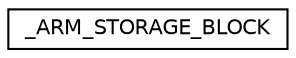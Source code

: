 digraph "Graphical Class Hierarchy"
{
 // LATEX_PDF_SIZE
  edge [fontname="Helvetica",fontsize="10",labelfontname="Helvetica",labelfontsize="10"];
  node [fontname="Helvetica",fontsize="10",shape=record];
  rankdir="LR";
  Node0 [label="_ARM_STORAGE_BLOCK",height=0.2,width=0.4,color="black", fillcolor="white", style="filled",URL="$struct___a_r_m___s_t_o_r_a_g_e___b_l_o_c_k.html",tooltip="A storage block is a range of memory with uniform attributes. Storage blocks combine to make up the a..."];
}
